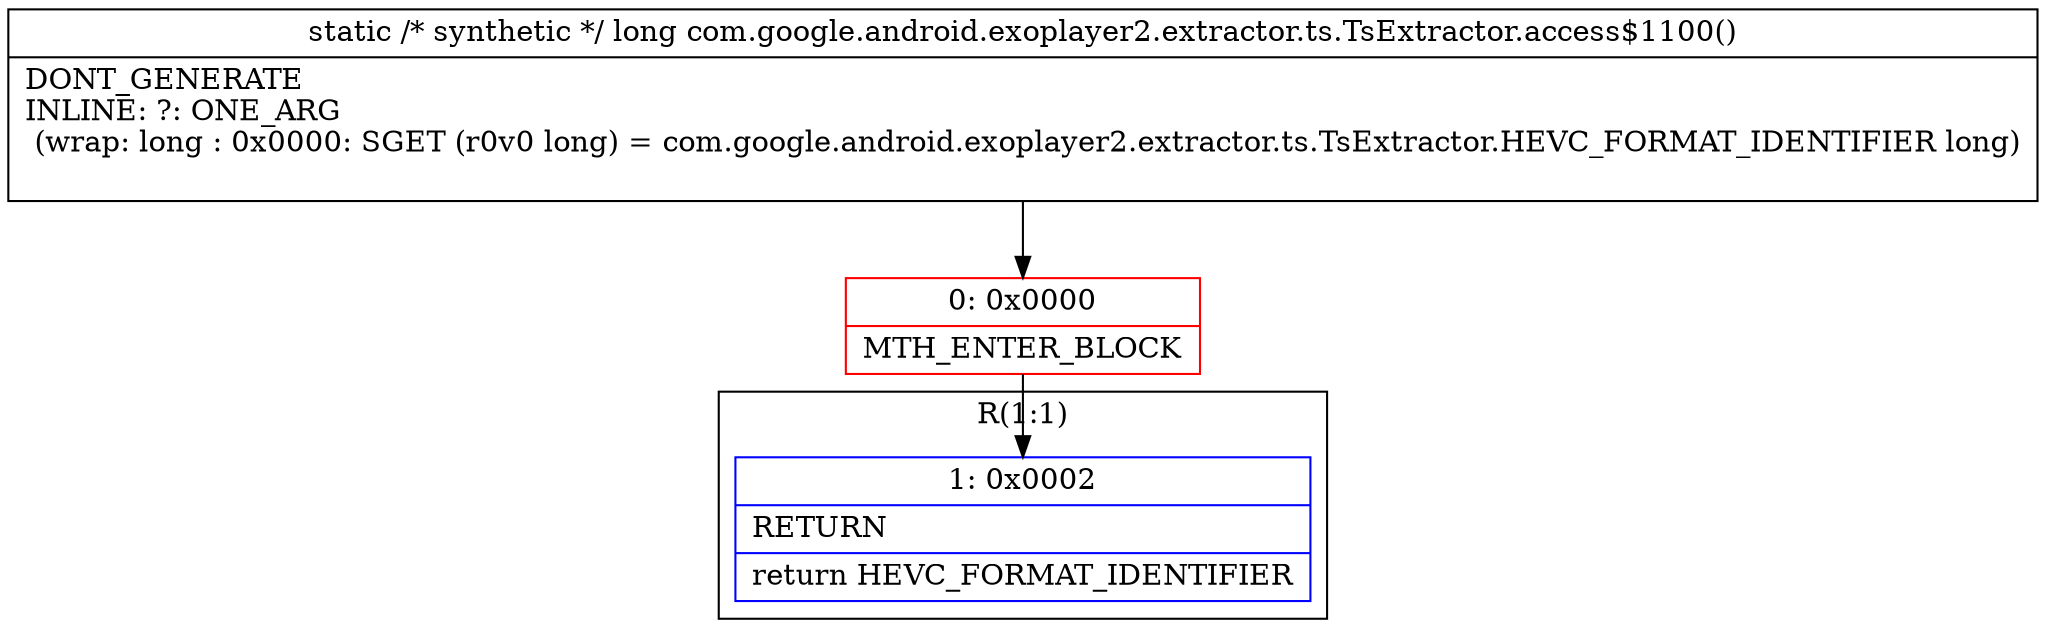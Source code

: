 digraph "CFG forcom.google.android.exoplayer2.extractor.ts.TsExtractor.access$1100()J" {
subgraph cluster_Region_263688952 {
label = "R(1:1)";
node [shape=record,color=blue];
Node_1 [shape=record,label="{1\:\ 0x0002|RETURN\l|return HEVC_FORMAT_IDENTIFIER\l}"];
}
Node_0 [shape=record,color=red,label="{0\:\ 0x0000|MTH_ENTER_BLOCK\l}"];
MethodNode[shape=record,label="{static \/* synthetic *\/ long com.google.android.exoplayer2.extractor.ts.TsExtractor.access$1100()  | DONT_GENERATE\lINLINE: ?: ONE_ARG  \l  (wrap: long : 0x0000: SGET  (r0v0 long) =  com.google.android.exoplayer2.extractor.ts.TsExtractor.HEVC_FORMAT_IDENTIFIER long)\l\l}"];
MethodNode -> Node_0;
Node_0 -> Node_1;
}

